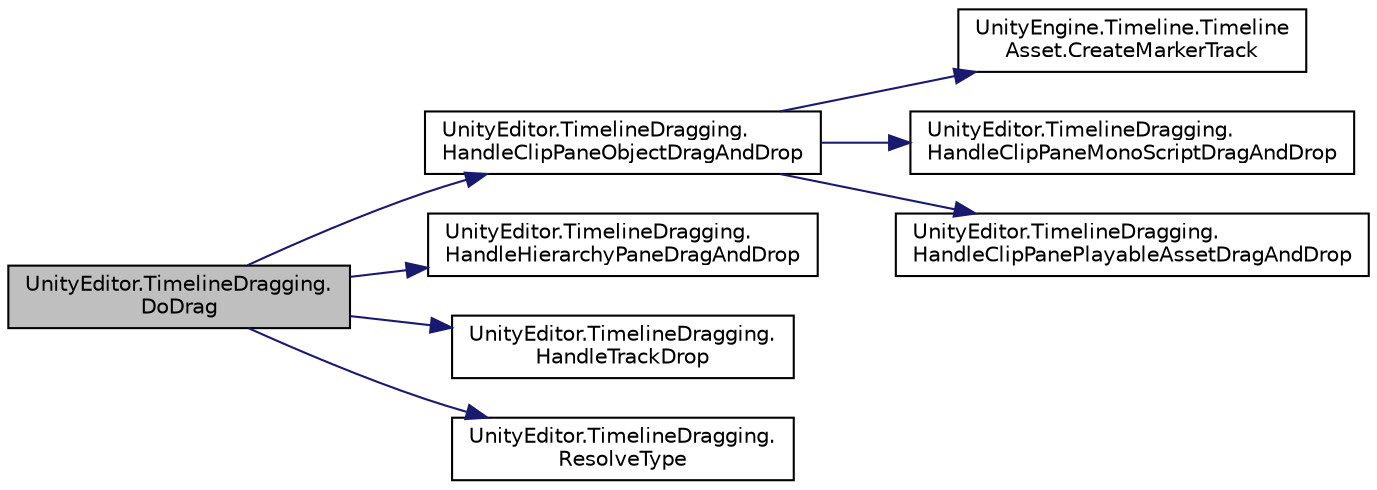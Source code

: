 digraph "UnityEditor.TimelineDragging.DoDrag"
{
 // LATEX_PDF_SIZE
  edge [fontname="Helvetica",fontsize="10",labelfontname="Helvetica",labelfontsize="10"];
  node [fontname="Helvetica",fontsize="10",shape=record];
  rankdir="LR";
  Node1 [label="UnityEditor.TimelineDragging.\lDoDrag",height=0.2,width=0.4,color="black", fillcolor="grey75", style="filled", fontcolor="black",tooltip=" "];
  Node1 -> Node2 [color="midnightblue",fontsize="10",style="solid",fontname="Helvetica"];
  Node2 [label="UnityEditor.TimelineDragging.\lHandleClipPaneObjectDragAndDrop",height=0.2,width=0.4,color="black", fillcolor="white", style="filled",URL="$class_unity_editor_1_1_timeline_dragging.html#a1b8c0988cdfedd8d75c509d2dd2e75ea",tooltip=" "];
  Node2 -> Node3 [color="midnightblue",fontsize="10",style="solid",fontname="Helvetica"];
  Node3 [label="UnityEngine.Timeline.Timeline\lAsset.CreateMarkerTrack",height=0.2,width=0.4,color="black", fillcolor="white", style="filled",URL="$class_unity_engine_1_1_timeline_1_1_timeline_asset.html#a502d5d05908fc38b5e72c64381fd9c28",tooltip="Creates a marker track for the TimelineAsset."];
  Node2 -> Node4 [color="midnightblue",fontsize="10",style="solid",fontname="Helvetica"];
  Node4 [label="UnityEditor.TimelineDragging.\lHandleClipPaneMonoScriptDragAndDrop",height=0.2,width=0.4,color="black", fillcolor="white", style="filled",URL="$class_unity_editor_1_1_timeline_dragging.html#ab77ca13bf7a8e96a13d3c6c5c188fc47",tooltip="Handles drag and drop of a mono script."];
  Node2 -> Node5 [color="midnightblue",fontsize="10",style="solid",fontname="Helvetica"];
  Node5 [label="UnityEditor.TimelineDragging.\lHandleClipPanePlayableAssetDragAndDrop",height=0.2,width=0.4,color="black", fillcolor="white", style="filled",URL="$class_unity_editor_1_1_timeline_dragging.html#a5b8832c7ce70e10bbf74df506b4c216b",tooltip=" "];
  Node1 -> Node6 [color="midnightblue",fontsize="10",style="solid",fontname="Helvetica"];
  Node6 [label="UnityEditor.TimelineDragging.\lHandleHierarchyPaneDragAndDrop",height=0.2,width=0.4,color="black", fillcolor="white", style="filled",URL="$class_unity_editor_1_1_timeline_dragging.html#a687c347694a64d20d8211ae692d0f18e",tooltip=" "];
  Node1 -> Node7 [color="midnightblue",fontsize="10",style="solid",fontname="Helvetica"];
  Node7 [label="UnityEditor.TimelineDragging.\lHandleTrackDrop",height=0.2,width=0.4,color="black", fillcolor="white", style="filled",URL="$class_unity_editor_1_1_timeline_dragging.html#a171a4bff35b807a16cd43d20030e907c",tooltip=" "];
  Node1 -> Node8 [color="midnightblue",fontsize="10",style="solid",fontname="Helvetica"];
  Node8 [label="UnityEditor.TimelineDragging.\lResolveType",height=0.2,width=0.4,color="black", fillcolor="white", style="filled",URL="$class_unity_editor_1_1_timeline_dragging.html#a70fa06925d28c9026db00e39bb9bf5cb",tooltip=" "];
}
